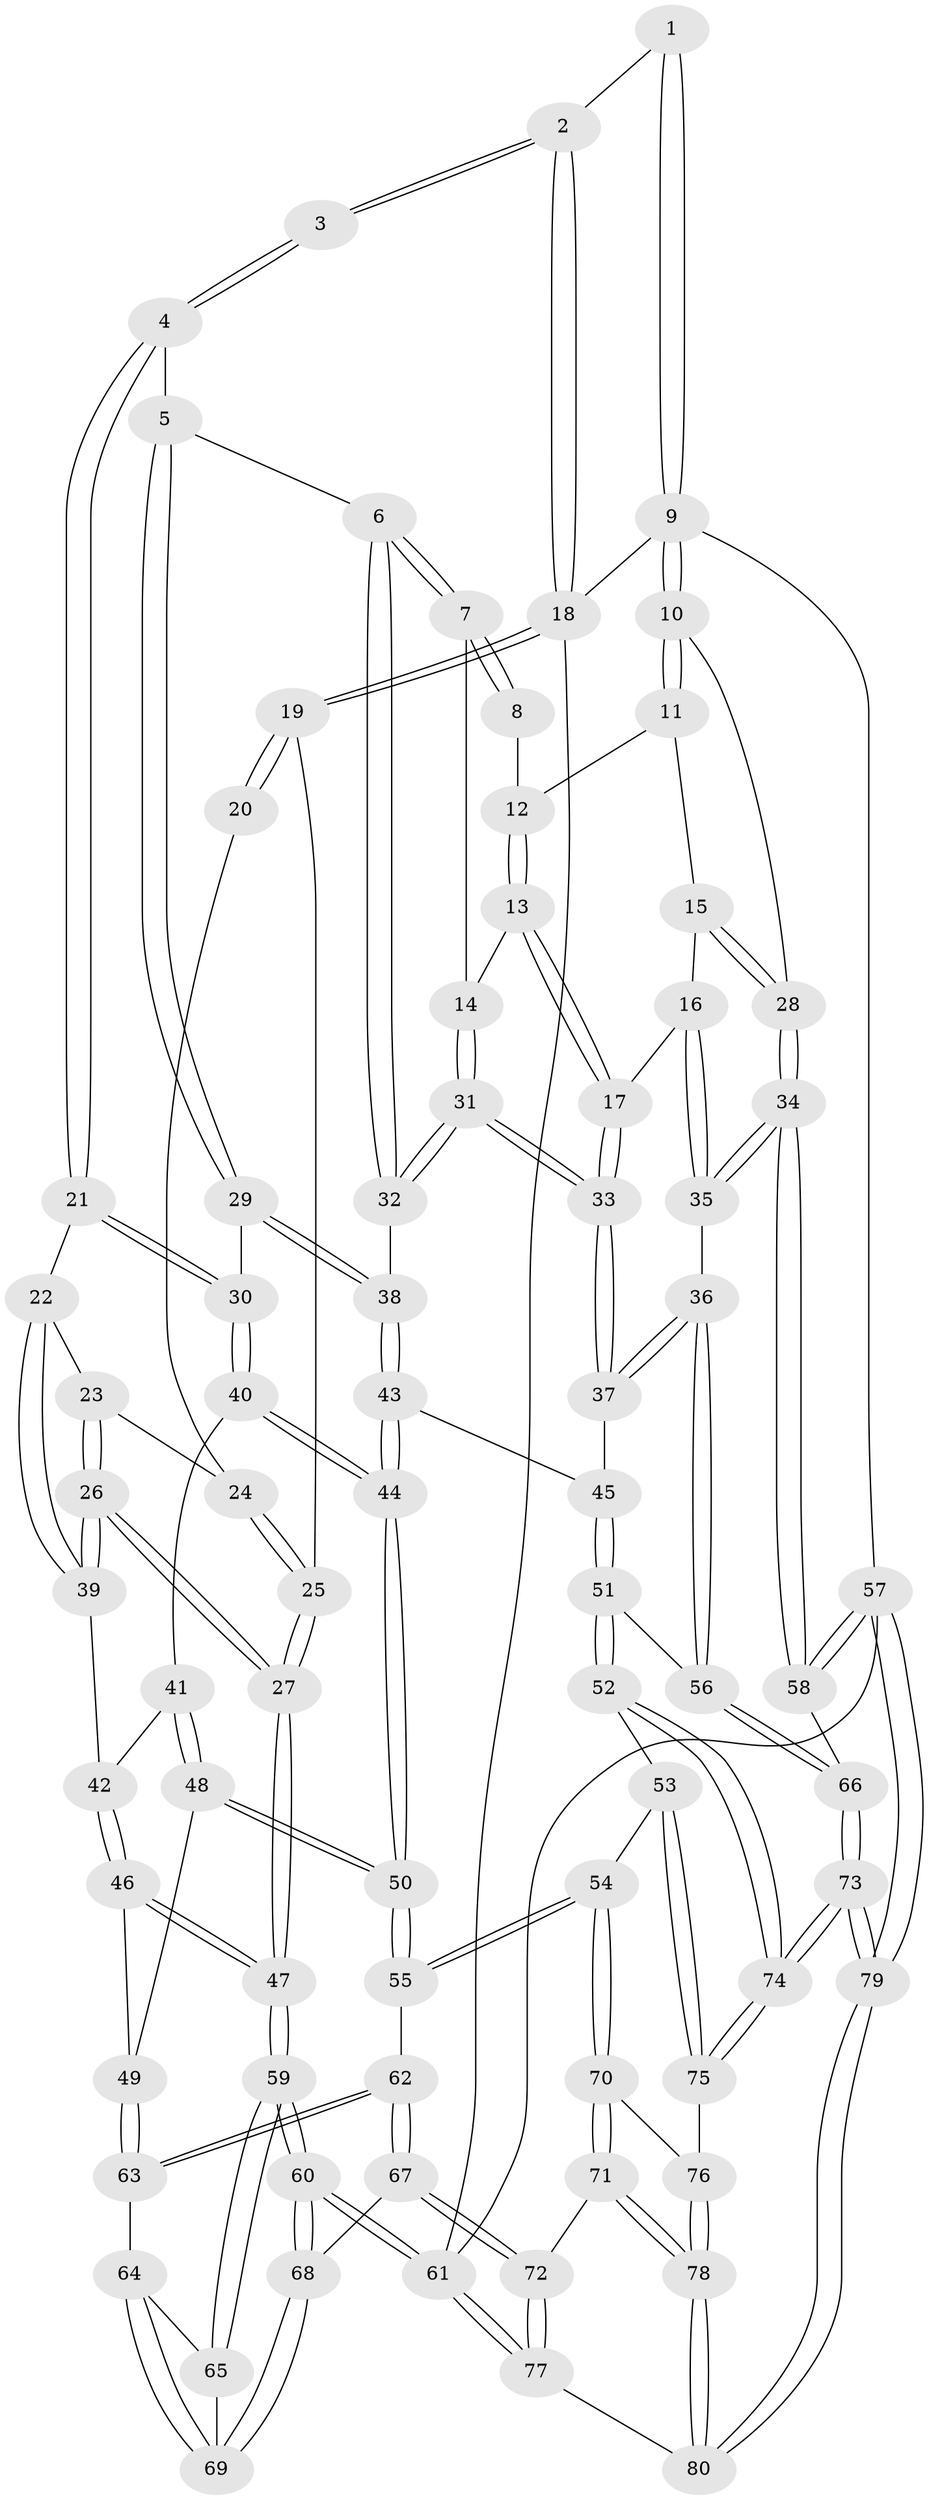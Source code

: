 // coarse degree distribution, {4: 0.20833333333333334, 3: 0.3333333333333333, 5: 0.25, 2: 0.08333333333333333, 7: 0.041666666666666664, 6: 0.041666666666666664, 11: 0.041666666666666664}
// Generated by graph-tools (version 1.1) at 2025/04/03/04/25 22:04:35]
// undirected, 80 vertices, 197 edges
graph export_dot {
graph [start="1"]
  node [color=gray90,style=filled];
  1 [pos="+0.7497457753010985+0"];
  2 [pos="+0.26622239561265143+0"];
  3 [pos="+0.2803361393150244+0"];
  4 [pos="+0.3930328121504232+0.1442195939538276"];
  5 [pos="+0.3985768010044077+0.14758665215553576"];
  6 [pos="+0.5636198707537879+0.21154897507352158"];
  7 [pos="+0.628465976968169+0.18616125959973492"];
  8 [pos="+0.7402094577615783+0"];
  9 [pos="+1+0"];
  10 [pos="+1+0"];
  11 [pos="+0.885096430874962+0.12851779135512595"];
  12 [pos="+0.8355416305216238+0.12814401972601155"];
  13 [pos="+0.8129645117836388+0.23732178547464483"];
  14 [pos="+0.6434979040870055+0.1950206357868362"];
  15 [pos="+0.9734643689549897+0.21981433470434722"];
  16 [pos="+0.8724516503051871+0.2555332008794563"];
  17 [pos="+0.8227234598154188+0.24823842540661886"];
  18 [pos="+0+0"];
  19 [pos="+0+0.32822246372508845"];
  20 [pos="+0.2575296101777364+0.002081556512435742"];
  21 [pos="+0.2918667616206861+0.3324488766480267"];
  22 [pos="+0.28322237984344567+0.3368459923063199"];
  23 [pos="+0.18862817054537534+0.2493216343288814"];
  24 [pos="+0.17859528754978238+0.1735353351609203"];
  25 [pos="+0+0.3640899508667329"];
  26 [pos="+0.06962191980637115+0.40087826764648443"];
  27 [pos="+0+0.4366372223739298"];
  28 [pos="+1+0.1792599701381676"];
  29 [pos="+0.42607857057198373+0.38475136018114753"];
  30 [pos="+0.40478711635363174+0.39347447958040277"];
  31 [pos="+0.7408873593050559+0.43797423256374785"];
  32 [pos="+0.5493113724190736+0.35901981680372863"];
  33 [pos="+0.7554135087865219+0.45008144596240396"];
  34 [pos="+1+0.5555151225401026"];
  35 [pos="+0.9849208554421345+0.5395752724603031"];
  36 [pos="+0.8760727657702265+0.5461321766497673"];
  37 [pos="+0.7562560271026191+0.4521636001950168"];
  38 [pos="+0.5239527608886674+0.38854267129623926"];
  39 [pos="+0.22602968715730012+0.41224162297693845"];
  40 [pos="+0.35389534259529765+0.5391160581947476"];
  41 [pos="+0.3166521157469278+0.5274679113208683"];
  42 [pos="+0.24934379046961946+0.4532647664938069"];
  43 [pos="+0.5273599955073955+0.5101855980679061"];
  44 [pos="+0.36573032961240165+0.5510779245279234"];
  45 [pos="+0.5771312379821456+0.5543987741017867"];
  46 [pos="+0.10337196654648395+0.6273125945487997"];
  47 [pos="+0+0.6381715948733511"];
  48 [pos="+0.169260491532044+0.6295149508065343"];
  49 [pos="+0.16255216056364538+0.6332168323191422"];
  50 [pos="+0.3794996282796624+0.6467527092442769"];
  51 [pos="+0.58938358839801+0.6936097309091271"];
  52 [pos="+0.582342398126878+0.7016470194410244"];
  53 [pos="+0.4676238192536757+0.7377978370552469"];
  54 [pos="+0.4625398661859739+0.738464200775699"];
  55 [pos="+0.3912756908619849+0.6959039062275424"];
  56 [pos="+0.7702896804182144+0.6783287453874923"];
  57 [pos="+1+1"];
  58 [pos="+1+0.7120863484728613"];
  59 [pos="+0+0.7744129594853502"];
  60 [pos="+0+0.8550610196770106"];
  61 [pos="+0+1"];
  62 [pos="+0.37373143085912974+0.7038318741998659"];
  63 [pos="+0.2543856760078679+0.7173021668049897"];
  64 [pos="+0.23710389722917502+0.7552456802846699"];
  65 [pos="+0.1259717946384372+0.7698247974826976"];
  66 [pos="+0.817271175418531+0.8649813326001975"];
  67 [pos="+0.2750119165665305+0.8665837275247853"];
  68 [pos="+0.24440340068404412+0.8370464420659918"];
  69 [pos="+0.23930385438229407+0.8104513358263812"];
  70 [pos="+0.41914196569231144+0.8826185263234649"];
  71 [pos="+0.40350707486463544+0.8998424455924983"];
  72 [pos="+0.3032308507952129+0.9415901265422523"];
  73 [pos="+0.7751677109352754+0.9639659145847347"];
  74 [pos="+0.6590269849670368+0.8966778264137503"];
  75 [pos="+0.5686974578000243+0.9160243685347571"];
  76 [pos="+0.5522919183252804+0.9264222484870577"];
  77 [pos="+0.13360754512662185+1"];
  78 [pos="+0.5079313121067379+1"];
  79 [pos="+0.8527935565153498+1"];
  80 [pos="+0.520769851500526+1"];
  1 -- 2;
  1 -- 9;
  1 -- 9;
  2 -- 3;
  2 -- 3;
  2 -- 18;
  2 -- 18;
  3 -- 4;
  3 -- 4;
  4 -- 5;
  4 -- 21;
  4 -- 21;
  5 -- 6;
  5 -- 29;
  5 -- 29;
  6 -- 7;
  6 -- 7;
  6 -- 32;
  6 -- 32;
  7 -- 8;
  7 -- 8;
  7 -- 14;
  8 -- 12;
  9 -- 10;
  9 -- 10;
  9 -- 18;
  9 -- 57;
  10 -- 11;
  10 -- 11;
  10 -- 28;
  11 -- 12;
  11 -- 15;
  12 -- 13;
  12 -- 13;
  13 -- 14;
  13 -- 17;
  13 -- 17;
  14 -- 31;
  14 -- 31;
  15 -- 16;
  15 -- 28;
  15 -- 28;
  16 -- 17;
  16 -- 35;
  16 -- 35;
  17 -- 33;
  17 -- 33;
  18 -- 19;
  18 -- 19;
  18 -- 61;
  19 -- 20;
  19 -- 20;
  19 -- 25;
  20 -- 24;
  21 -- 22;
  21 -- 30;
  21 -- 30;
  22 -- 23;
  22 -- 39;
  22 -- 39;
  23 -- 24;
  23 -- 26;
  23 -- 26;
  24 -- 25;
  24 -- 25;
  25 -- 27;
  25 -- 27;
  26 -- 27;
  26 -- 27;
  26 -- 39;
  26 -- 39;
  27 -- 47;
  27 -- 47;
  28 -- 34;
  28 -- 34;
  29 -- 30;
  29 -- 38;
  29 -- 38;
  30 -- 40;
  30 -- 40;
  31 -- 32;
  31 -- 32;
  31 -- 33;
  31 -- 33;
  32 -- 38;
  33 -- 37;
  33 -- 37;
  34 -- 35;
  34 -- 35;
  34 -- 58;
  34 -- 58;
  35 -- 36;
  36 -- 37;
  36 -- 37;
  36 -- 56;
  36 -- 56;
  37 -- 45;
  38 -- 43;
  38 -- 43;
  39 -- 42;
  40 -- 41;
  40 -- 44;
  40 -- 44;
  41 -- 42;
  41 -- 48;
  41 -- 48;
  42 -- 46;
  42 -- 46;
  43 -- 44;
  43 -- 44;
  43 -- 45;
  44 -- 50;
  44 -- 50;
  45 -- 51;
  45 -- 51;
  46 -- 47;
  46 -- 47;
  46 -- 49;
  47 -- 59;
  47 -- 59;
  48 -- 49;
  48 -- 50;
  48 -- 50;
  49 -- 63;
  49 -- 63;
  50 -- 55;
  50 -- 55;
  51 -- 52;
  51 -- 52;
  51 -- 56;
  52 -- 53;
  52 -- 74;
  52 -- 74;
  53 -- 54;
  53 -- 75;
  53 -- 75;
  54 -- 55;
  54 -- 55;
  54 -- 70;
  54 -- 70;
  55 -- 62;
  56 -- 66;
  56 -- 66;
  57 -- 58;
  57 -- 58;
  57 -- 79;
  57 -- 79;
  57 -- 61;
  58 -- 66;
  59 -- 60;
  59 -- 60;
  59 -- 65;
  59 -- 65;
  60 -- 61;
  60 -- 61;
  60 -- 68;
  60 -- 68;
  61 -- 77;
  61 -- 77;
  62 -- 63;
  62 -- 63;
  62 -- 67;
  62 -- 67;
  63 -- 64;
  64 -- 65;
  64 -- 69;
  64 -- 69;
  65 -- 69;
  66 -- 73;
  66 -- 73;
  67 -- 68;
  67 -- 72;
  67 -- 72;
  68 -- 69;
  68 -- 69;
  70 -- 71;
  70 -- 71;
  70 -- 76;
  71 -- 72;
  71 -- 78;
  71 -- 78;
  72 -- 77;
  72 -- 77;
  73 -- 74;
  73 -- 74;
  73 -- 79;
  73 -- 79;
  74 -- 75;
  74 -- 75;
  75 -- 76;
  76 -- 78;
  76 -- 78;
  77 -- 80;
  78 -- 80;
  78 -- 80;
  79 -- 80;
  79 -- 80;
}
